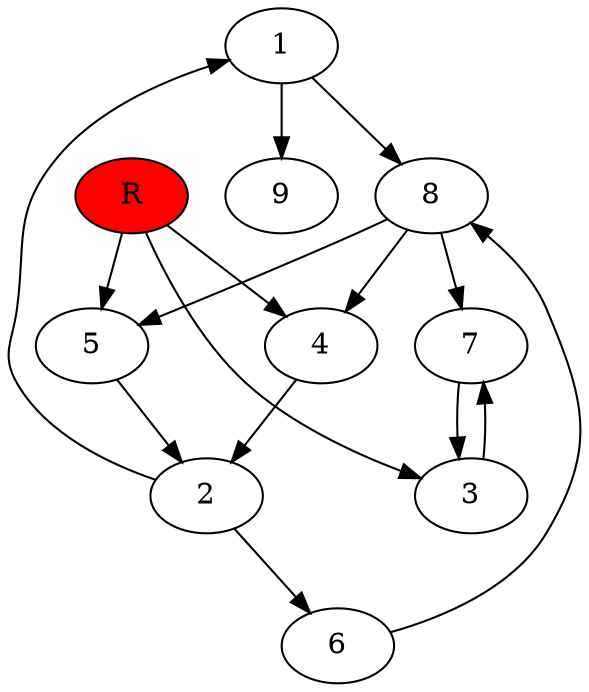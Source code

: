 digraph prb13466 {
	1
	2
	3
	4
	5
	6
	7
	8
	R [fillcolor="#ff0000" style=filled]
	1 -> 8
	1 -> 9
	2 -> 1
	2 -> 6
	3 -> 7
	4 -> 2
	5 -> 2
	6 -> 8
	7 -> 3
	8 -> 4
	8 -> 5
	8 -> 7
	R -> 3
	R -> 4
	R -> 5
}
